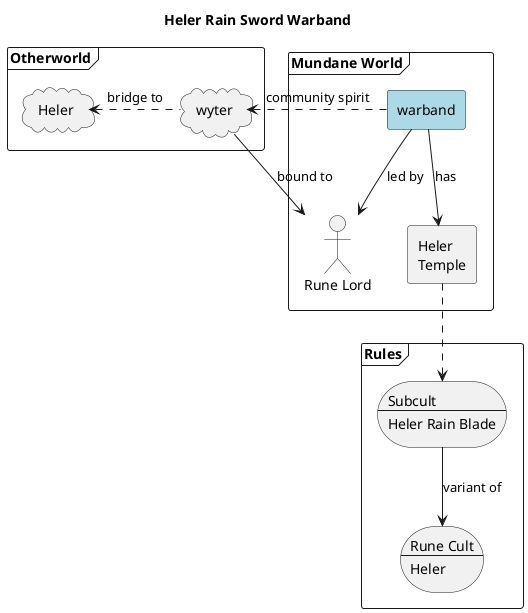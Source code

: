 


@startuml
skinparam componentstyle rectangle



title Heler Rain Sword Warband


frame "Mundane World" {

component "warband" as clan #lightblue

component "Heler\nTemple" as cult



clan --> cult : has


actor "Rune Lord" as chief



}

frame Otherworld {



cloud wyter

cloud "Heler" as deity


}


clan--> chief: led by


wyter <. clan: community spirit

deity<. wyter: bridge to



wyter --> chief : bound to




frame Rules {

storage  subcult [
Subcult
---
Heler Rain Blade
]




storage runecult [
Rune Cult
---
Heler
]


subcult --> runecult : variant of


}
cult ..> subcult


@enduml
